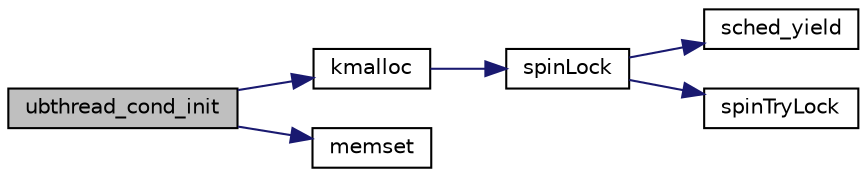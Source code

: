 digraph "ubthread_cond_init"
{
 // LATEX_PDF_SIZE
  edge [fontname="Helvetica",fontsize="10",labelfontname="Helvetica",labelfontsize="10"];
  node [fontname="Helvetica",fontsize="10",shape=record];
  rankdir="LR";
  Node1 [label="ubthread_cond_init",height=0.2,width=0.4,color="black", fillcolor="grey75", style="filled", fontcolor="black",tooltip=" "];
  Node1 -> Node2 [color="midnightblue",fontsize="10",style="solid",fontname="Helvetica"];
  Node2 [label="kmalloc",height=0.2,width=0.4,color="black", fillcolor="white", style="filled",URL="$kmalloc_8h.html#a150eab2ac4ce4553e21ca10e7f441762",tooltip=" "];
  Node2 -> Node3 [color="midnightblue",fontsize="10",style="solid",fontname="Helvetica"];
  Node3 [label="spinLock",height=0.2,width=0.4,color="black", fillcolor="white", style="filled",URL="$armv6_2spinlock_8c.html#a71f03d2ba55111c715b6068254847a53",tooltip=" "];
  Node3 -> Node4 [color="midnightblue",fontsize="10",style="solid",fontname="Helvetica"];
  Node4 [label="sched_yield",height=0.2,width=0.4,color="black", fillcolor="white", style="filled",URL="$armv6_2sched_8c.html#a08933fe6d593a1c78b9080359f15a0b7",tooltip=" "];
  Node3 -> Node5 [color="midnightblue",fontsize="10",style="solid",fontname="Helvetica"];
  Node5 [label="spinTryLock",height=0.2,width=0.4,color="black", fillcolor="white", style="filled",URL="$armv6_2spinlock_8c.html#a740766af5da58616f700fffab6768a78",tooltip=" "];
  Node1 -> Node6 [color="midnightblue",fontsize="10",style="solid",fontname="Helvetica"];
  Node6 [label="memset",height=0.2,width=0.4,color="black", fillcolor="white", style="filled",URL="$string_8h.html#ace4b911463887af5e748326323e99a23",tooltip=" "];
}
